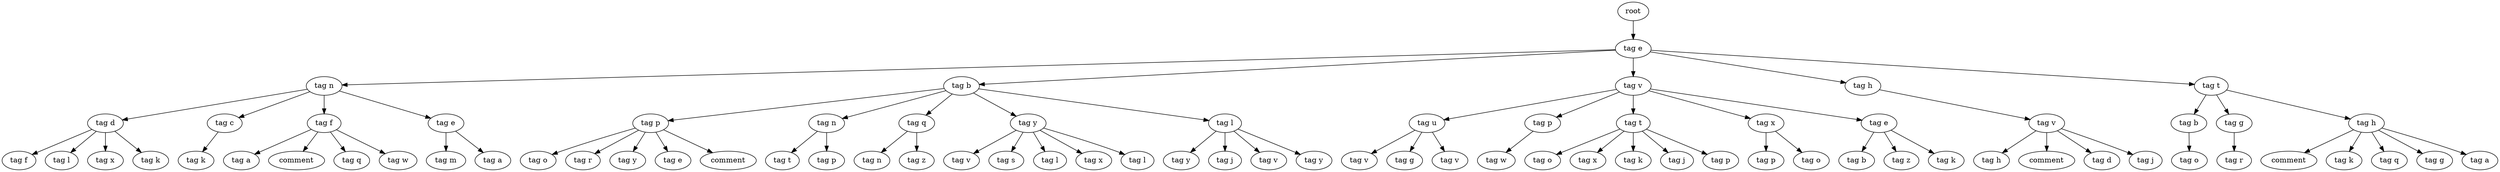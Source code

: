 digraph Tree{
0[label="root"];
0->00
00[label="tag e"];
00->000
000[label="tag n"];
000->0000
0000[label="tag d"];
0000->00000
00000[label="tag f"];
0000->00001
00001[label="tag l"];
0000->00002
00002[label="tag x"];
0000->00003
00003[label="tag k"];
000->0001
0001[label="tag c"];
0001->00010
00010[label="tag k"];
000->0002
0002[label="tag f"];
0002->00020
00020[label="tag a"];
0002->00021
00021[label="comment"];
0002->00022
00022[label="tag q"];
0002->00023
00023[label="tag w"];
000->0003
0003[label="tag e"];
0003->00030
00030[label="tag m"];
0003->00031
00031[label="tag a"];
00->001
001[label="tag b"];
001->0010
0010[label="tag p"];
0010->00100
00100[label="tag o"];
0010->00101
00101[label="tag r"];
0010->00102
00102[label="tag y"];
0010->00103
00103[label="tag e"];
0010->00104
00104[label="comment"];
001->0011
0011[label="tag n"];
0011->00110
00110[label="tag t"];
0011->00111
00111[label="tag p"];
001->0012
0012[label="tag q"];
0012->00120
00120[label="tag n"];
0012->00121
00121[label="tag z"];
001->0013
0013[label="tag y"];
0013->00130
00130[label="tag v"];
0013->00131
00131[label="tag s"];
0013->00132
00132[label="tag l"];
0013->00133
00133[label="tag x"];
0013->00134
00134[label="tag l"];
001->0014
0014[label="tag l"];
0014->00140
00140[label="tag y"];
0014->00141
00141[label="tag j"];
0014->00142
00142[label="tag v"];
0014->00143
00143[label="tag y"];
00->002
002[label="tag v"];
002->0020
0020[label="tag u"];
0020->00200
00200[label="tag v"];
0020->00201
00201[label="tag g"];
0020->00202
00202[label="tag v"];
002->0021
0021[label="tag p"];
0021->00210
00210[label="tag w"];
002->0022
0022[label="tag t"];
0022->00220
00220[label="tag o"];
0022->00221
00221[label="tag x"];
0022->00222
00222[label="tag k"];
0022->00223
00223[label="tag j"];
0022->00224
00224[label="tag p"];
002->0023
0023[label="tag x"];
0023->00230
00230[label="tag p"];
0023->00231
00231[label="tag o"];
002->0024
0024[label="tag e"];
0024->00240
00240[label="tag b"];
0024->00241
00241[label="tag z"];
0024->00242
00242[label="tag k"];
00->003
003[label="tag h"];
003->0030
0030[label="tag v"];
0030->00300
00300[label="tag h"];
0030->00301
00301[label="comment"];
0030->00302
00302[label="tag d"];
0030->00303
00303[label="tag j"];
00->004
004[label="tag t"];
004->0040
0040[label="tag b"];
0040->00400
00400[label="tag o"];
004->0041
0041[label="tag g"];
0041->00410
00410[label="tag r"];
004->0042
0042[label="tag h"];
0042->00420
00420[label="comment"];
0042->00421
00421[label="tag k"];
0042->00422
00422[label="tag q"];
0042->00423
00423[label="tag g"];
0042->00424
00424[label="tag a"];
}
